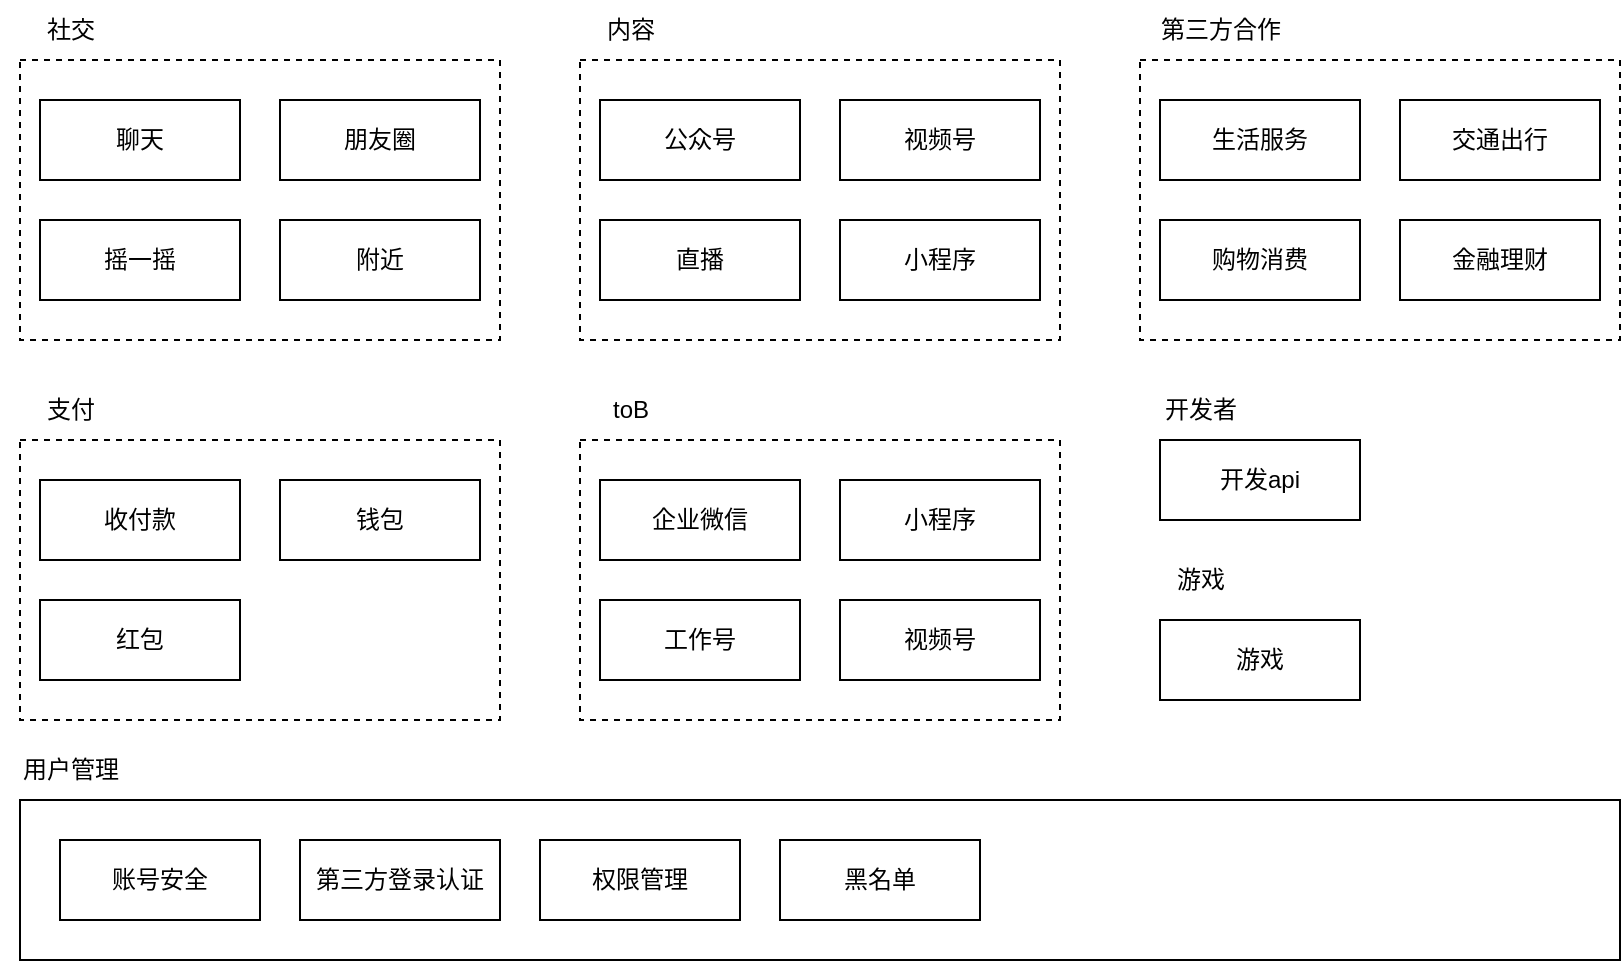 <mxfile version="20.3.7" type="device"><diagram id="9A8RLvmz0RxmOj-5wutB" name="第 1 页"><mxGraphModel dx="946" dy="645" grid="1" gridSize="10" guides="1" tooltips="1" connect="1" arrows="1" fold="1" page="1" pageScale="1" pageWidth="827" pageHeight="1169" math="0" shadow="0"><root><mxCell id="0"/><mxCell id="1" parent="0"/><mxCell id="H-E2-f315ChhaDYQdR8K-3" value="" style="rounded=0;whiteSpace=wrap;html=1;fillStyle=auto;" vertex="1" parent="1"><mxGeometry x="20" y="690" width="800" height="80" as="geometry"/></mxCell><mxCell id="H-E2-f315ChhaDYQdR8K-4" value="" style="rounded=0;whiteSpace=wrap;html=1;fillStyle=auto;dashed=1;" vertex="1" parent="1"><mxGeometry x="20" y="320" width="240" height="140" as="geometry"/></mxCell><mxCell id="H-E2-f315ChhaDYQdR8K-5" value="社交" style="text;html=1;align=center;verticalAlign=middle;resizable=0;points=[];autosize=1;strokeColor=none;fillColor=none;" vertex="1" parent="1"><mxGeometry x="20" y="290" width="50" height="30" as="geometry"/></mxCell><mxCell id="H-E2-f315ChhaDYQdR8K-6" value="聊天" style="rounded=0;whiteSpace=wrap;html=1;fillStyle=auto;" vertex="1" parent="1"><mxGeometry x="30" y="340" width="100" height="40" as="geometry"/></mxCell><mxCell id="H-E2-f315ChhaDYQdR8K-7" value="朋友圈" style="rounded=0;whiteSpace=wrap;html=1;fillStyle=auto;" vertex="1" parent="1"><mxGeometry x="150" y="340" width="100" height="40" as="geometry"/></mxCell><mxCell id="H-E2-f315ChhaDYQdR8K-8" value="摇一摇" style="rounded=0;whiteSpace=wrap;html=1;fillStyle=auto;" vertex="1" parent="1"><mxGeometry x="30" y="400" width="100" height="40" as="geometry"/></mxCell><mxCell id="H-E2-f315ChhaDYQdR8K-9" value="附近" style="rounded=0;whiteSpace=wrap;html=1;fillStyle=auto;" vertex="1" parent="1"><mxGeometry x="150" y="400" width="100" height="40" as="geometry"/></mxCell><mxCell id="H-E2-f315ChhaDYQdR8K-10" value="" style="rounded=0;whiteSpace=wrap;html=1;fillStyle=auto;dashed=1;" vertex="1" parent="1"><mxGeometry x="300" y="320" width="240" height="140" as="geometry"/></mxCell><mxCell id="H-E2-f315ChhaDYQdR8K-11" value="内容" style="text;html=1;align=center;verticalAlign=middle;resizable=0;points=[];autosize=1;strokeColor=none;fillColor=none;" vertex="1" parent="1"><mxGeometry x="300" y="290" width="50" height="30" as="geometry"/></mxCell><mxCell id="H-E2-f315ChhaDYQdR8K-12" value="公众号" style="rounded=0;whiteSpace=wrap;html=1;fillStyle=auto;" vertex="1" parent="1"><mxGeometry x="310" y="340" width="100" height="40" as="geometry"/></mxCell><mxCell id="H-E2-f315ChhaDYQdR8K-13" value="视频号" style="rounded=0;whiteSpace=wrap;html=1;fillStyle=auto;" vertex="1" parent="1"><mxGeometry x="430" y="340" width="100" height="40" as="geometry"/></mxCell><mxCell id="H-E2-f315ChhaDYQdR8K-14" value="直播" style="rounded=0;whiteSpace=wrap;html=1;fillStyle=auto;" vertex="1" parent="1"><mxGeometry x="310" y="400" width="100" height="40" as="geometry"/></mxCell><mxCell id="H-E2-f315ChhaDYQdR8K-15" value="小程序" style="rounded=0;whiteSpace=wrap;html=1;fillStyle=auto;" vertex="1" parent="1"><mxGeometry x="430" y="400" width="100" height="40" as="geometry"/></mxCell><mxCell id="H-E2-f315ChhaDYQdR8K-16" value="" style="rounded=0;whiteSpace=wrap;html=1;fillStyle=auto;dashed=1;" vertex="1" parent="1"><mxGeometry x="20" y="510" width="240" height="140" as="geometry"/></mxCell><mxCell id="H-E2-f315ChhaDYQdR8K-17" value="支付" style="text;html=1;align=center;verticalAlign=middle;resizable=0;points=[];autosize=1;strokeColor=none;fillColor=none;" vertex="1" parent="1"><mxGeometry x="20" y="480" width="50" height="30" as="geometry"/></mxCell><mxCell id="H-E2-f315ChhaDYQdR8K-18" value="收付款" style="rounded=0;whiteSpace=wrap;html=1;fillStyle=auto;" vertex="1" parent="1"><mxGeometry x="30" y="530" width="100" height="40" as="geometry"/></mxCell><mxCell id="H-E2-f315ChhaDYQdR8K-19" value="钱包" style="rounded=0;whiteSpace=wrap;html=1;fillStyle=auto;" vertex="1" parent="1"><mxGeometry x="150" y="530" width="100" height="40" as="geometry"/></mxCell><mxCell id="H-E2-f315ChhaDYQdR8K-20" value="红包" style="rounded=0;whiteSpace=wrap;html=1;fillStyle=auto;" vertex="1" parent="1"><mxGeometry x="30" y="590" width="100" height="40" as="geometry"/></mxCell><mxCell id="H-E2-f315ChhaDYQdR8K-22" value="" style="rounded=0;whiteSpace=wrap;html=1;fillStyle=auto;dashed=1;" vertex="1" parent="1"><mxGeometry x="300" y="510" width="240" height="140" as="geometry"/></mxCell><mxCell id="H-E2-f315ChhaDYQdR8K-23" value="toB" style="text;html=1;align=center;verticalAlign=middle;resizable=0;points=[];autosize=1;strokeColor=none;fillColor=none;" vertex="1" parent="1"><mxGeometry x="305" y="480" width="40" height="30" as="geometry"/></mxCell><mxCell id="H-E2-f315ChhaDYQdR8K-24" value="企业微信" style="rounded=0;whiteSpace=wrap;html=1;fillStyle=auto;" vertex="1" parent="1"><mxGeometry x="310" y="530" width="100" height="40" as="geometry"/></mxCell><mxCell id="H-E2-f315ChhaDYQdR8K-25" value="小程序" style="rounded=0;whiteSpace=wrap;html=1;fillStyle=auto;" vertex="1" parent="1"><mxGeometry x="430" y="530" width="100" height="40" as="geometry"/></mxCell><mxCell id="H-E2-f315ChhaDYQdR8K-26" value="工作号" style="rounded=0;whiteSpace=wrap;html=1;fillStyle=auto;" vertex="1" parent="1"><mxGeometry x="310" y="590" width="100" height="40" as="geometry"/></mxCell><mxCell id="H-E2-f315ChhaDYQdR8K-27" value="视频号" style="rounded=0;whiteSpace=wrap;html=1;fillStyle=auto;" vertex="1" parent="1"><mxGeometry x="430" y="590" width="100" height="40" as="geometry"/></mxCell><mxCell id="H-E2-f315ChhaDYQdR8K-28" value="" style="rounded=0;whiteSpace=wrap;html=1;fillStyle=auto;dashed=1;" vertex="1" parent="1"><mxGeometry x="580" y="320" width="240" height="140" as="geometry"/></mxCell><mxCell id="H-E2-f315ChhaDYQdR8K-29" value="第三方合作" style="text;html=1;align=center;verticalAlign=middle;resizable=0;points=[];autosize=1;strokeColor=none;fillColor=none;" vertex="1" parent="1"><mxGeometry x="580" y="290" width="80" height="30" as="geometry"/></mxCell><mxCell id="H-E2-f315ChhaDYQdR8K-30" value="生活服务" style="rounded=0;whiteSpace=wrap;html=1;fillStyle=auto;" vertex="1" parent="1"><mxGeometry x="590" y="340" width="100" height="40" as="geometry"/></mxCell><mxCell id="H-E2-f315ChhaDYQdR8K-31" value="交通出行" style="rounded=0;whiteSpace=wrap;html=1;fillStyle=auto;" vertex="1" parent="1"><mxGeometry x="710" y="340" width="100" height="40" as="geometry"/></mxCell><mxCell id="H-E2-f315ChhaDYQdR8K-32" value="购物消费" style="rounded=0;whiteSpace=wrap;html=1;fillStyle=auto;" vertex="1" parent="1"><mxGeometry x="590" y="400" width="100" height="40" as="geometry"/></mxCell><mxCell id="H-E2-f315ChhaDYQdR8K-33" value="金融理财" style="rounded=0;whiteSpace=wrap;html=1;fillStyle=auto;" vertex="1" parent="1"><mxGeometry x="710" y="400" width="100" height="40" as="geometry"/></mxCell><mxCell id="H-E2-f315ChhaDYQdR8K-35" value="开发者" style="text;html=1;align=center;verticalAlign=middle;resizable=0;points=[];autosize=1;strokeColor=none;fillColor=none;" vertex="1" parent="1"><mxGeometry x="580" y="480" width="60" height="30" as="geometry"/></mxCell><mxCell id="H-E2-f315ChhaDYQdR8K-36" value="开发api" style="rounded=0;whiteSpace=wrap;html=1;fillStyle=auto;" vertex="1" parent="1"><mxGeometry x="590" y="510" width="100" height="40" as="geometry"/></mxCell><mxCell id="H-E2-f315ChhaDYQdR8K-41" value="游戏" style="text;html=1;align=center;verticalAlign=middle;resizable=0;points=[];autosize=1;strokeColor=none;fillColor=none;" vertex="1" parent="1"><mxGeometry x="585" y="565" width="50" height="30" as="geometry"/></mxCell><mxCell id="H-E2-f315ChhaDYQdR8K-42" value="游戏" style="rounded=0;whiteSpace=wrap;html=1;fillStyle=auto;" vertex="1" parent="1"><mxGeometry x="590" y="600" width="100" height="40" as="geometry"/></mxCell><mxCell id="H-E2-f315ChhaDYQdR8K-43" value="用户管理" style="text;html=1;align=center;verticalAlign=middle;resizable=0;points=[];autosize=1;strokeColor=none;fillColor=none;" vertex="1" parent="1"><mxGeometry x="10" y="660" width="70" height="30" as="geometry"/></mxCell><mxCell id="H-E2-f315ChhaDYQdR8K-44" value="账号安全" style="rounded=0;whiteSpace=wrap;html=1;fillStyle=auto;" vertex="1" parent="1"><mxGeometry x="40" y="710" width="100" height="40" as="geometry"/></mxCell><mxCell id="H-E2-f315ChhaDYQdR8K-45" value="第三方登录认证" style="rounded=0;whiteSpace=wrap;html=1;fillStyle=auto;" vertex="1" parent="1"><mxGeometry x="160" y="710" width="100" height="40" as="geometry"/></mxCell><mxCell id="H-E2-f315ChhaDYQdR8K-46" value="权限管理" style="rounded=0;whiteSpace=wrap;html=1;fillStyle=auto;" vertex="1" parent="1"><mxGeometry x="280" y="710" width="100" height="40" as="geometry"/></mxCell><mxCell id="H-E2-f315ChhaDYQdR8K-47" value="黑名单" style="rounded=0;whiteSpace=wrap;html=1;fillStyle=auto;" vertex="1" parent="1"><mxGeometry x="400" y="710" width="100" height="40" as="geometry"/></mxCell></root></mxGraphModel></diagram></mxfile>